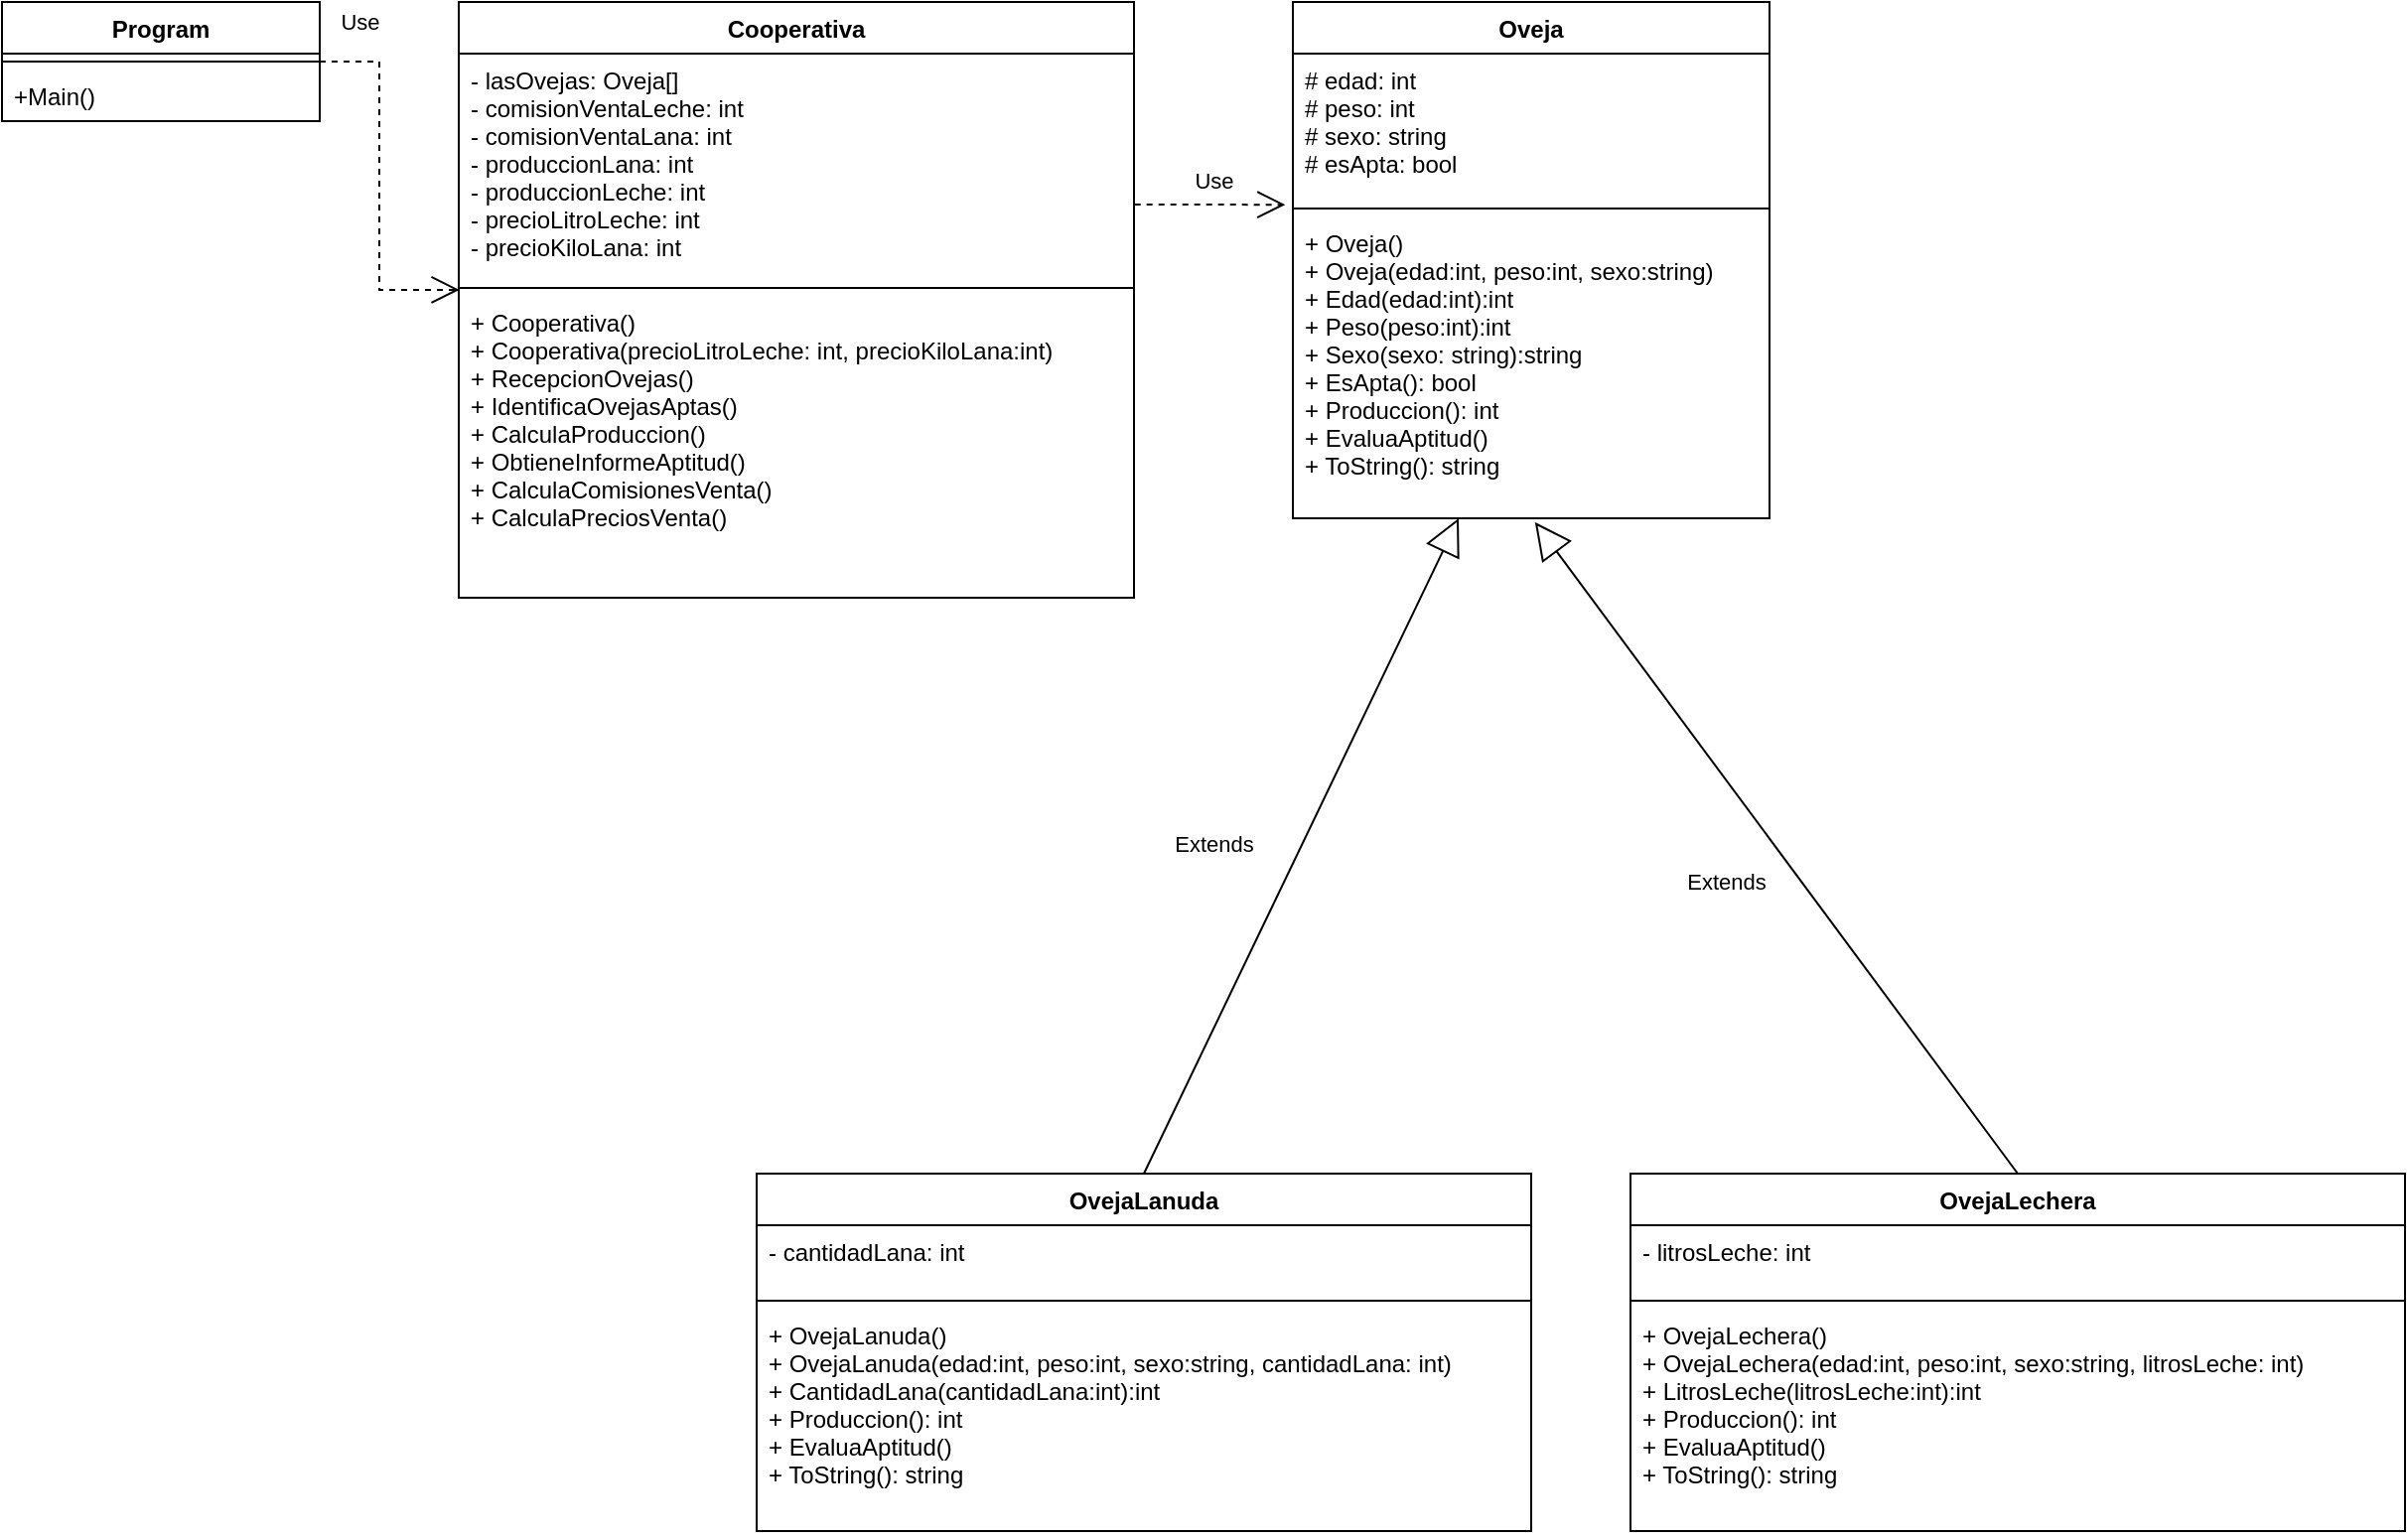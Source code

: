 <mxfile version="20.2.3" type="device"><diagram id="C5RBs43oDa-KdzZeNtuy" name="Page-1"><mxGraphModel dx="494" dy="1474" grid="1" gridSize="10" guides="1" tooltips="1" connect="1" arrows="1" fold="1" page="1" pageScale="1" pageWidth="1654" pageHeight="1169" math="0" shadow="0"><root><mxCell id="WIyWlLk6GJQsqaUBKTNV-0"/><mxCell id="WIyWlLk6GJQsqaUBKTNV-1" parent="WIyWlLk6GJQsqaUBKTNV-0"/><mxCell id="QVw1ap9B6yD32LJbRpxJ-0" value="Oveja" style="swimlane;fontStyle=1;align=center;verticalAlign=top;childLayout=stackLayout;horizontal=1;startSize=26;horizontalStack=0;resizeParent=1;resizeParentMax=0;resizeLast=0;collapsible=1;marginBottom=0;" parent="WIyWlLk6GJQsqaUBKTNV-1" vertex="1"><mxGeometry x="780" y="-380" width="240" height="260" as="geometry"/></mxCell><mxCell id="QVw1ap9B6yD32LJbRpxJ-1" value="# edad: int&#10;# peso: int&#10;# sexo: string&#10;# esApta: bool" style="text;strokeColor=none;fillColor=none;align=left;verticalAlign=top;spacingLeft=4;spacingRight=4;overflow=hidden;rotatable=0;points=[[0,0.5],[1,0.5]];portConstraint=eastwest;" parent="QVw1ap9B6yD32LJbRpxJ-0" vertex="1"><mxGeometry y="26" width="240" height="74" as="geometry"/></mxCell><mxCell id="QVw1ap9B6yD32LJbRpxJ-2" value="" style="line;strokeWidth=1;fillColor=none;align=left;verticalAlign=middle;spacingTop=-1;spacingLeft=3;spacingRight=3;rotatable=0;labelPosition=right;points=[];portConstraint=eastwest;" parent="QVw1ap9B6yD32LJbRpxJ-0" vertex="1"><mxGeometry y="100" width="240" height="8" as="geometry"/></mxCell><mxCell id="QVw1ap9B6yD32LJbRpxJ-3" value="+ Oveja()&#10;+ Oveja(edad:int, peso:int, sexo:string)&#10;+ Edad(edad:int):int&#10;+ Peso(peso:int):int&#10;+ Sexo(sexo: string):string&#10;+ EsApta(): bool&#10;+ Produccion(): int&#10;+ EvaluaAptitud()&#10;+ ToString(): string" style="text;strokeColor=none;fillColor=none;align=left;verticalAlign=top;spacingLeft=4;spacingRight=4;overflow=hidden;rotatable=0;points=[[0,0.5],[1,0.5]];portConstraint=eastwest;" parent="QVw1ap9B6yD32LJbRpxJ-0" vertex="1"><mxGeometry y="108" width="240" height="152" as="geometry"/></mxCell><mxCell id="QVw1ap9B6yD32LJbRpxJ-4" value="OvejaLechera" style="swimlane;fontStyle=1;align=center;verticalAlign=top;childLayout=stackLayout;horizontal=1;startSize=26;horizontalStack=0;resizeParent=1;resizeParentMax=0;resizeLast=0;collapsible=1;marginBottom=0;" parent="WIyWlLk6GJQsqaUBKTNV-1" vertex="1"><mxGeometry x="950" y="210" width="390" height="180" as="geometry"/></mxCell><mxCell id="QVw1ap9B6yD32LJbRpxJ-5" value="- litrosLeche: int" style="text;strokeColor=none;fillColor=none;align=left;verticalAlign=top;spacingLeft=4;spacingRight=4;overflow=hidden;rotatable=0;points=[[0,0.5],[1,0.5]];portConstraint=eastwest;" parent="QVw1ap9B6yD32LJbRpxJ-4" vertex="1"><mxGeometry y="26" width="390" height="34" as="geometry"/></mxCell><mxCell id="QVw1ap9B6yD32LJbRpxJ-6" value="" style="line;strokeWidth=1;fillColor=none;align=left;verticalAlign=middle;spacingTop=-1;spacingLeft=3;spacingRight=3;rotatable=0;labelPosition=right;points=[];portConstraint=eastwest;" parent="QVw1ap9B6yD32LJbRpxJ-4" vertex="1"><mxGeometry y="60" width="390" height="8" as="geometry"/></mxCell><mxCell id="QVw1ap9B6yD32LJbRpxJ-7" value="+ OvejaLechera()&#10;+ OvejaLechera(edad:int, peso:int, sexo:string, litrosLeche: int)&#10;+ LitrosLeche(litrosLeche:int):int&#10;+ Produccion(): int&#10;+ EvaluaAptitud()&#10;+ ToString(): string" style="text;strokeColor=none;fillColor=none;align=left;verticalAlign=top;spacingLeft=4;spacingRight=4;overflow=hidden;rotatable=0;points=[[0,0.5],[1,0.5]];portConstraint=eastwest;" parent="QVw1ap9B6yD32LJbRpxJ-4" vertex="1"><mxGeometry y="68" width="390" height="112" as="geometry"/></mxCell><mxCell id="QVw1ap9B6yD32LJbRpxJ-9" value="Extends" style="endArrow=block;endSize=16;endFill=0;html=1;rounded=0;entryX=0.508;entryY=1.013;entryDx=0;entryDy=0;entryPerimeter=0;exitX=0.5;exitY=0;exitDx=0;exitDy=0;" parent="WIyWlLk6GJQsqaUBKTNV-1" source="QVw1ap9B6yD32LJbRpxJ-4" target="QVw1ap9B6yD32LJbRpxJ-3" edge="1"><mxGeometry x="0.006" y="31" width="160" relative="1" as="geometry"><mxPoint x="760" y="130" as="sourcePoint"/><mxPoint x="920" y="130" as="targetPoint"/><mxPoint as="offset"/></mxGeometry></mxCell><mxCell id="QVw1ap9B6yD32LJbRpxJ-10" value="OvejaLanuda" style="swimlane;fontStyle=1;align=center;verticalAlign=top;childLayout=stackLayout;horizontal=1;startSize=26;horizontalStack=0;resizeParent=1;resizeParentMax=0;resizeLast=0;collapsible=1;marginBottom=0;" parent="WIyWlLk6GJQsqaUBKTNV-1" vertex="1"><mxGeometry x="510" y="210" width="390" height="180" as="geometry"/></mxCell><mxCell id="QVw1ap9B6yD32LJbRpxJ-11" value="- cantidadLana: int" style="text;strokeColor=none;fillColor=none;align=left;verticalAlign=top;spacingLeft=4;spacingRight=4;overflow=hidden;rotatable=0;points=[[0,0.5],[1,0.5]];portConstraint=eastwest;" parent="QVw1ap9B6yD32LJbRpxJ-10" vertex="1"><mxGeometry y="26" width="390" height="34" as="geometry"/></mxCell><mxCell id="QVw1ap9B6yD32LJbRpxJ-12" value="" style="line;strokeWidth=1;fillColor=none;align=left;verticalAlign=middle;spacingTop=-1;spacingLeft=3;spacingRight=3;rotatable=0;labelPosition=right;points=[];portConstraint=eastwest;" parent="QVw1ap9B6yD32LJbRpxJ-10" vertex="1"><mxGeometry y="60" width="390" height="8" as="geometry"/></mxCell><mxCell id="QVw1ap9B6yD32LJbRpxJ-13" value="+ OvejaLanuda()&#10;+ OvejaLanuda(edad:int, peso:int, sexo:string, cantidadLana: int)&#10;+ CantidadLana(cantidadLana:int):int&#10;+ Produccion(): int&#10;+ EvaluaAptitud()&#10;+ ToString(): string" style="text;strokeColor=none;fillColor=none;align=left;verticalAlign=top;spacingLeft=4;spacingRight=4;overflow=hidden;rotatable=0;points=[[0,0.5],[1,0.5]];portConstraint=eastwest;" parent="QVw1ap9B6yD32LJbRpxJ-10" vertex="1"><mxGeometry y="68" width="390" height="112" as="geometry"/></mxCell><mxCell id="QVw1ap9B6yD32LJbRpxJ-14" value="Extends" style="endArrow=block;endSize=16;endFill=0;html=1;rounded=0;exitX=0.5;exitY=0;exitDx=0;exitDy=0;" parent="WIyWlLk6GJQsqaUBKTNV-1" source="QVw1ap9B6yD32LJbRpxJ-10" target="QVw1ap9B6yD32LJbRpxJ-3" edge="1"><mxGeometry x="-0.101" y="40" width="160" relative="1" as="geometry"><mxPoint x="430" as="sourcePoint"/><mxPoint x="760" y="10" as="targetPoint"/><mxPoint as="offset"/></mxGeometry></mxCell><mxCell id="GeRKW6qWo-0BWm8fRWlA-0" value="Cooperativa" style="swimlane;fontStyle=1;align=center;verticalAlign=top;childLayout=stackLayout;horizontal=1;startSize=26;horizontalStack=0;resizeParent=1;resizeParentMax=0;resizeLast=0;collapsible=1;marginBottom=0;" parent="WIyWlLk6GJQsqaUBKTNV-1" vertex="1"><mxGeometry x="360" y="-380" width="340" height="300" as="geometry"/></mxCell><mxCell id="GeRKW6qWo-0BWm8fRWlA-1" value="- lasOvejas: Oveja[]&#10;- comisionVentaLeche: int&#10;- comisionVentaLana: int&#10;- produccionLana: int&#10;- produccionLeche: int&#10;- precioLitroLeche: int&#10;- precioKiloLana: int" style="text;strokeColor=none;fillColor=none;align=left;verticalAlign=top;spacingLeft=4;spacingRight=4;overflow=hidden;rotatable=0;points=[[0,0.5],[1,0.5]];portConstraint=eastwest;" parent="GeRKW6qWo-0BWm8fRWlA-0" vertex="1"><mxGeometry y="26" width="340" height="114" as="geometry"/></mxCell><mxCell id="GeRKW6qWo-0BWm8fRWlA-2" value="" style="line;strokeWidth=1;fillColor=none;align=left;verticalAlign=middle;spacingTop=-1;spacingLeft=3;spacingRight=3;rotatable=0;labelPosition=right;points=[];portConstraint=eastwest;" parent="GeRKW6qWo-0BWm8fRWlA-0" vertex="1"><mxGeometry y="140" width="340" height="8" as="geometry"/></mxCell><mxCell id="GeRKW6qWo-0BWm8fRWlA-3" value="+ Cooperativa()&#10;+ Cooperativa(precioLitroLeche: int, precioKiloLana:int)&#10;+ RecepcionOvejas()&#10;+ IdentificaOvejasAptas()&#10;+ CalculaProduccion()&#10;+ ObtieneInformeAptitud()&#10;+ CalculaComisionesVenta()&#10;+ CalculaPreciosVenta()" style="text;strokeColor=none;fillColor=none;align=left;verticalAlign=top;spacingLeft=4;spacingRight=4;overflow=hidden;rotatable=0;points=[[0,0.5],[1,0.5]];portConstraint=eastwest;" parent="GeRKW6qWo-0BWm8fRWlA-0" vertex="1"><mxGeometry y="148" width="340" height="152" as="geometry"/></mxCell><mxCell id="GeRKW6qWo-0BWm8fRWlA-4" value="Program" style="swimlane;fontStyle=1;align=center;verticalAlign=top;childLayout=stackLayout;horizontal=1;startSize=26;horizontalStack=0;resizeParent=1;resizeParentMax=0;resizeLast=0;collapsible=1;marginBottom=0;" parent="WIyWlLk6GJQsqaUBKTNV-1" vertex="1"><mxGeometry x="130" y="-380" width="160" height="60" as="geometry"/></mxCell><mxCell id="GeRKW6qWo-0BWm8fRWlA-6" value="" style="line;strokeWidth=1;fillColor=none;align=left;verticalAlign=middle;spacingTop=-1;spacingLeft=3;spacingRight=3;rotatable=0;labelPosition=right;points=[];portConstraint=eastwest;" parent="GeRKW6qWo-0BWm8fRWlA-4" vertex="1"><mxGeometry y="26" width="160" height="8" as="geometry"/></mxCell><mxCell id="GeRKW6qWo-0BWm8fRWlA-7" value="+Main()" style="text;strokeColor=none;fillColor=none;align=left;verticalAlign=top;spacingLeft=4;spacingRight=4;overflow=hidden;rotatable=0;points=[[0,0.5],[1,0.5]];portConstraint=eastwest;" parent="GeRKW6qWo-0BWm8fRWlA-4" vertex="1"><mxGeometry y="34" width="160" height="26" as="geometry"/></mxCell><mxCell id="GeRKW6qWo-0BWm8fRWlA-8" value="Use" style="endArrow=open;endSize=12;dashed=1;html=1;rounded=0;entryX=0.001;entryY=-0.02;entryDx=0;entryDy=0;entryPerimeter=0;exitX=1;exitY=0.5;exitDx=0;exitDy=0;" parent="WIyWlLk6GJQsqaUBKTNV-1" source="GeRKW6qWo-0BWm8fRWlA-4" target="GeRKW6qWo-0BWm8fRWlA-3" edge="1"><mxGeometry x="-0.784" y="20" width="160" relative="1" as="geometry"><mxPoint x="140" y="-270" as="sourcePoint"/><mxPoint x="300" y="-270" as="targetPoint"/><Array as="points"><mxPoint x="320" y="-350"/><mxPoint x="320" y="-235"/></Array><mxPoint as="offset"/></mxGeometry></mxCell><mxCell id="GeRKW6qWo-0BWm8fRWlA-9" value="Use" style="endArrow=open;endSize=12;dashed=1;html=1;rounded=0;entryX=-0.016;entryY=1.028;entryDx=0;entryDy=0;entryPerimeter=0;exitX=1.001;exitY=0.667;exitDx=0;exitDy=0;exitPerimeter=0;" parent="WIyWlLk6GJQsqaUBKTNV-1" source="GeRKW6qWo-0BWm8fRWlA-1" target="QVw1ap9B6yD32LJbRpxJ-1" edge="1"><mxGeometry x="0.046" y="12" width="160" relative="1" as="geometry"><mxPoint x="640" y="-470" as="sourcePoint"/><mxPoint x="800" y="-470" as="targetPoint"/><mxPoint as="offset"/></mxGeometry></mxCell></root></mxGraphModel></diagram></mxfile>